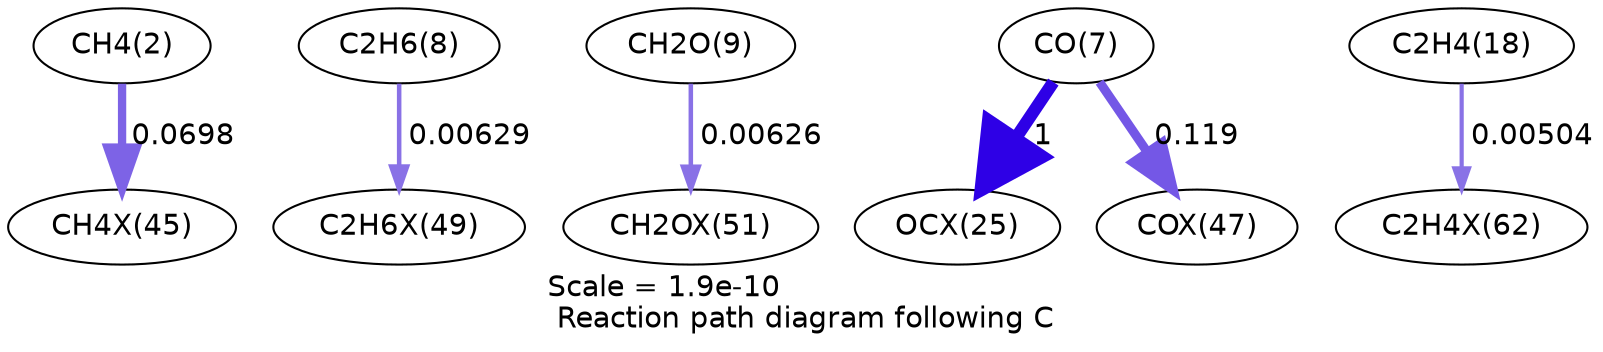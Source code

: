 digraph reaction_paths {
center=1;
s4 -> s67[fontname="Helvetica", penwidth=3.99, arrowsize=2, color="0.7, 0.57, 0.9"
, label=" 0.0698"];
s10 -> s70[fontname="Helvetica", penwidth=2.17, arrowsize=1.09, color="0.7, 0.506, 0.9"
, label=" 0.00629"];
s11 -> s71[fontname="Helvetica", penwidth=2.17, arrowsize=1.08, color="0.7, 0.506, 0.9"
, label=" 0.00626"];
s9 -> s63[fontname="Helvetica", penwidth=6, arrowsize=3, color="0.7, 1.5, 0.9"
, label=" 1"];
s9 -> s69[fontname="Helvetica", penwidth=4.39, arrowsize=2.2, color="0.7, 0.619, 0.9"
, label=" 0.119"];
s20 -> s75[fontname="Helvetica", penwidth=2.01, arrowsize=1, color="0.7, 0.505, 0.9"
, label=" 0.00504"];
s4 [ fontname="Helvetica", label="CH4(2)"];
s9 [ fontname="Helvetica", label="CO(7)"];
s10 [ fontname="Helvetica", label="C2H6(8)"];
s11 [ fontname="Helvetica", label="CH2O(9)"];
s20 [ fontname="Helvetica", label="C2H4(18)"];
s63 [ fontname="Helvetica", label="OCX(25)"];
s67 [ fontname="Helvetica", label="CH4X(45)"];
s69 [ fontname="Helvetica", label="COX(47)"];
s70 [ fontname="Helvetica", label="C2H6X(49)"];
s71 [ fontname="Helvetica", label="CH2OX(51)"];
s75 [ fontname="Helvetica", label="C2H4X(62)"];
 label = "Scale = 1.9e-10\l Reaction path diagram following C";
 fontname = "Helvetica";
}

